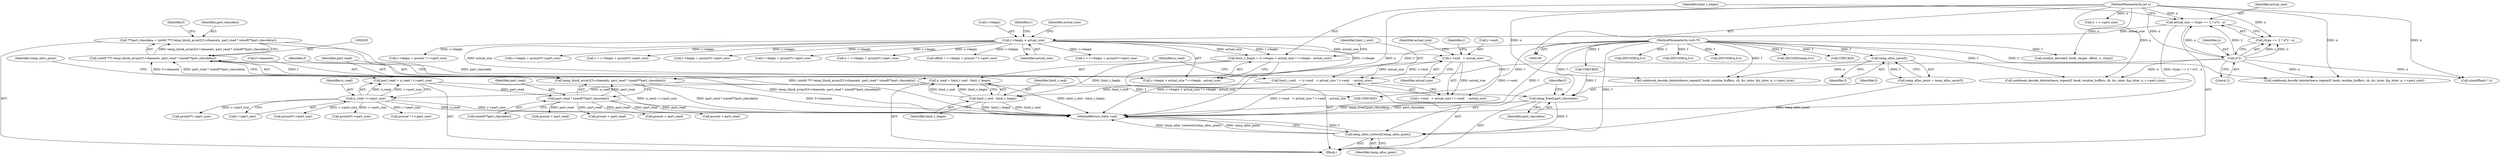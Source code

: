 digraph "0_stb_244d83bc3d859293f55812d48b3db168e581f6ab@pointer" {
"1000200" [label="(Call,***part_classdata = (uint8 ***) temp_block_array(f,f->channels, part_read * sizeof(**part_classdata)))"];
"1000202" [label="(Call,(uint8 ***) temp_block_array(f,f->channels, part_read * sizeof(**part_classdata)))"];
"1000204" [label="(Call,temp_block_array(f,f->channels, part_read * sizeof(**part_classdata)))"];
"1000197" [label="(Call,temp_alloc_save(f))"];
"1000101" [label="(MethodParameterIn,vorb *f)"];
"1000209" [label="(Call,part_read * sizeof(**part_classdata))"];
"1000187" [label="(Call,part_read = n_read / r->part_size)"];
"1000189" [label="(Call,n_read / r->part_size)"];
"1000181" [label="(Call,n_read = limit_r_end - limit_r_begin)"];
"1000183" [label="(Call,limit_r_end - limit_r_begin)"];
"1000168" [label="(Call,limit_r_end   = (r->end   < actual_size ? r->end   : actual_size))"];
"1000171" [label="(Call,r->end   < actual_size)"];
"1000158" [label="(Call,r->begin < actual_size)"];
"1000144" [label="(Call,actual_size = rtype == 2 ? n*2 : n)"];
"1000150" [label="(Call,n*2)"];
"1000104" [label="(MethodParameterIn,int n)"];
"1000155" [label="(Call,limit_r_begin = (r->begin < actual_size ? r->begin : actual_size))"];
"1000961" [label="(Call,temp_free(f,part_classdata))"];
"1000964" [label="(Call,temp_alloc_restore(f,temp_alloc_point))"];
"1000948" [label="(Call,residue_decode(f, book, target, offset, n, rtype))"];
"1000177" [label="(Identifier,r)"];
"1000215" [label="(Call,CHECK(f))"];
"1000236" [label="(Call,sizeof(float) * n)"];
"1000472" [label="(Call,pcount*r->part_size)"];
"1000216" [label="(Identifier,f)"];
"1000171" [label="(Call,r->end   < actual_size)"];
"1000172" [label="(Call,r->end)"];
"1000800" [label="(Call,pcount < part_read)"];
"1000304" [label="(Call,pcount*r->part_size)"];
"1000293" [label="(Call,pcount < part_read)"];
"1000628" [label="(Call,pcount*r->part_size)"];
"1000145" [label="(Identifier,actual_size)"];
"1000962" [label="(Identifier,f)"];
"1000624" [label="(Call,r->begin + pcount*r->part_size)"];
"1000184" [label="(Identifier,limit_r_end)"];
"1000104" [label="(MethodParameterIn,int n)"];
"1000461" [label="(Call,pcount < part_read)"];
"1000156" [label="(Identifier,limit_r_begin)"];
"1000927" [label="(Call,pcount * r->part_size)"];
"1000183" [label="(Call,limit_r_end - limit_r_begin)"];
"1000959" [label="(Call,CHECK(f))"];
"1000151" [label="(Identifier,n)"];
"1000836" [label="(Call,DECODE(temp,f,c))"];
"1000166" [label="(Identifier,actual_size)"];
"1000187" [label="(Call,part_read = n_read / r->part_size)"];
"1000421" [label="(Call,codebook_decode_deinterleave_repeat(f, book, residue_buffers, ch, &c_inter, &p_inter, n, r->part_size))"];
"1000158" [label="(Call,r->begin < actual_size)"];
"1000466" [label="(Call,z = r->begin + pcount*r->part_size)"];
"1000182" [label="(Identifier,n_read)"];
"1000205" [label="(Identifier,f)"];
"1000206" [label="(Call,f->channels)"];
"1000211" [label="(Call,sizeof(**part_classdata))"];
"1000175" [label="(Identifier,actual_size)"];
"1000196" [label="(Identifier,temp_alloc_point)"];
"1000152" [label="(Literal,2)"];
"1000202" [label="(Call,(uint8 ***) temp_block_array(f,f->channels, part_read * sizeof(**part_classdata)))"];
"1000779" [label="(Call,CHECK(f))"];
"1000185" [label="(Identifier,limit_r_begin)"];
"1000168" [label="(Call,limit_r_end   = (r->end   < actual_size ? r->end   : actual_size))"];
"1000585" [label="(Call,codebook_decode_deinterleave_repeat(f, book, residue_buffers, ch, &c_inter, &p_inter, n, r->part_size))"];
"1000921" [label="(Call,offset = r->begin + pcount * r->part_size)"];
"1000188" [label="(Identifier,part_read)"];
"1000966" [label="(Identifier,temp_alloc_point)"];
"1000159" [label="(Call,r->begin)"];
"1000189" [label="(Call,n_read / r->part_size)"];
"1000162" [label="(Identifier,actual_size)"];
"1000501" [label="(Call,DECODE(q,f,c))"];
"1000146" [label="(Call,rtype == 2 ? n*2 : n)"];
"1000150" [label="(Call,n*2)"];
"1000190" [label="(Identifier,n_read)"];
"1000191" [label="(Call,r->part_size)"];
"1000169" [label="(Identifier,limit_r_end)"];
"1000210" [label="(Identifier,part_read)"];
"1000337" [label="(Call,DECODE(q,f,c))"];
"1000157" [label="(Call,r->begin < actual_size ? r->begin : actual_size)"];
"1000961" [label="(Call,temp_free(f,part_classdata))"];
"1000195" [label="(Call,temp_alloc_point = temp_alloc_save(f))"];
"1000107" [label="(Block,)"];
"1000181" [label="(Call,n_read = limit_r_end - limit_r_begin)"];
"1000622" [label="(Call,z = r->begin + pcount*r->part_size)"];
"1000661" [label="(Call,DECODE(q,f,c))"];
"1000155" [label="(Call,limit_r_begin = (r->begin < actual_size ? r->begin : actual_size))"];
"1000209" [label="(Call,part_read * sizeof(**part_classdata))"];
"1000204" [label="(Call,temp_block_array(f,f->channels, part_read * sizeof(**part_classdata)))"];
"1000923" [label="(Call,r->begin + pcount * r->part_size)"];
"1000965" [label="(Identifier,f)"];
"1000933" [label="(Call,n = r->part_size)"];
"1000468" [label="(Call,r->begin + pcount*r->part_size)"];
"1000298" [label="(Call,z = r->begin + pcount*r->part_size)"];
"1000617" [label="(Call,pcount < part_read)"];
"1000144" [label="(Call,actual_size = rtype == 2 ? n*2 : n)"];
"1000179" [label="(Identifier,actual_size)"];
"1000201" [label="(Identifier,part_classdata)"];
"1000300" [label="(Call,r->begin + pcount*r->part_size)"];
"1000164" [label="(Identifier,r)"];
"1000964" [label="(Call,temp_alloc_restore(f,temp_alloc_point))"];
"1000170" [label="(Call,r->end   < actual_size ? r->end   : actual_size)"];
"1000101" [label="(MethodParameterIn,vorb *f)"];
"1000967" [label="(MethodReturn,static void)"];
"1000745" [label="(Call,codebook_decode_deinterleave_repeat(f, book, residue_buffers, ch, &c_inter, &p_inter, n, r->part_size))"];
"1000197" [label="(Call,temp_alloc_save(f))"];
"1000200" [label="(Call,***part_classdata = (uint8 ***) temp_block_array(f,f->channels, part_read * sizeof(**part_classdata)))"];
"1000198" [label="(Identifier,f)"];
"1000963" [label="(Identifier,part_classdata)"];
"1000200" -> "1000107"  [label="AST: "];
"1000200" -> "1000202"  [label="CFG: "];
"1000201" -> "1000200"  [label="AST: "];
"1000202" -> "1000200"  [label="AST: "];
"1000216" -> "1000200"  [label="CFG: "];
"1000200" -> "1000967"  [label="DDG: (uint8 ***) temp_block_array(f,f->channels, part_read * sizeof(**part_classdata))"];
"1000202" -> "1000200"  [label="DDG: temp_block_array(f,f->channels, part_read * sizeof(**part_classdata))"];
"1000200" -> "1000961"  [label="DDG: part_classdata"];
"1000202" -> "1000204"  [label="CFG: "];
"1000203" -> "1000202"  [label="AST: "];
"1000204" -> "1000202"  [label="AST: "];
"1000202" -> "1000967"  [label="DDG: temp_block_array(f,f->channels, part_read * sizeof(**part_classdata))"];
"1000204" -> "1000202"  [label="DDG: f"];
"1000204" -> "1000202"  [label="DDG: f->channels"];
"1000204" -> "1000202"  [label="DDG: part_read * sizeof(**part_classdata)"];
"1000204" -> "1000209"  [label="CFG: "];
"1000205" -> "1000204"  [label="AST: "];
"1000206" -> "1000204"  [label="AST: "];
"1000209" -> "1000204"  [label="AST: "];
"1000204" -> "1000967"  [label="DDG: part_read * sizeof(**part_classdata)"];
"1000204" -> "1000967"  [label="DDG: f->channels"];
"1000197" -> "1000204"  [label="DDG: f"];
"1000101" -> "1000204"  [label="DDG: f"];
"1000209" -> "1000204"  [label="DDG: part_read"];
"1000204" -> "1000215"  [label="DDG: f"];
"1000197" -> "1000195"  [label="AST: "];
"1000197" -> "1000198"  [label="CFG: "];
"1000198" -> "1000197"  [label="AST: "];
"1000195" -> "1000197"  [label="CFG: "];
"1000197" -> "1000195"  [label="DDG: f"];
"1000101" -> "1000197"  [label="DDG: f"];
"1000101" -> "1000100"  [label="AST: "];
"1000101" -> "1000967"  [label="DDG: f"];
"1000101" -> "1000215"  [label="DDG: f"];
"1000101" -> "1000337"  [label="DDG: f"];
"1000101" -> "1000421"  [label="DDG: f"];
"1000101" -> "1000501"  [label="DDG: f"];
"1000101" -> "1000585"  [label="DDG: f"];
"1000101" -> "1000661"  [label="DDG: f"];
"1000101" -> "1000745"  [label="DDG: f"];
"1000101" -> "1000779"  [label="DDG: f"];
"1000101" -> "1000836"  [label="DDG: f"];
"1000101" -> "1000948"  [label="DDG: f"];
"1000101" -> "1000959"  [label="DDG: f"];
"1000101" -> "1000961"  [label="DDG: f"];
"1000101" -> "1000964"  [label="DDG: f"];
"1000209" -> "1000211"  [label="CFG: "];
"1000210" -> "1000209"  [label="AST: "];
"1000211" -> "1000209"  [label="AST: "];
"1000209" -> "1000967"  [label="DDG: part_read"];
"1000187" -> "1000209"  [label="DDG: part_read"];
"1000209" -> "1000293"  [label="DDG: part_read"];
"1000209" -> "1000461"  [label="DDG: part_read"];
"1000209" -> "1000617"  [label="DDG: part_read"];
"1000209" -> "1000800"  [label="DDG: part_read"];
"1000187" -> "1000107"  [label="AST: "];
"1000187" -> "1000189"  [label="CFG: "];
"1000188" -> "1000187"  [label="AST: "];
"1000189" -> "1000187"  [label="AST: "];
"1000196" -> "1000187"  [label="CFG: "];
"1000187" -> "1000967"  [label="DDG: n_read / r->part_size"];
"1000189" -> "1000187"  [label="DDG: n_read"];
"1000189" -> "1000187"  [label="DDG: r->part_size"];
"1000189" -> "1000191"  [label="CFG: "];
"1000190" -> "1000189"  [label="AST: "];
"1000191" -> "1000189"  [label="AST: "];
"1000189" -> "1000967"  [label="DDG: n_read"];
"1000189" -> "1000967"  [label="DDG: r->part_size"];
"1000181" -> "1000189"  [label="DDG: n_read"];
"1000189" -> "1000304"  [label="DDG: r->part_size"];
"1000189" -> "1000472"  [label="DDG: r->part_size"];
"1000189" -> "1000628"  [label="DDG: r->part_size"];
"1000189" -> "1000927"  [label="DDG: r->part_size"];
"1000181" -> "1000107"  [label="AST: "];
"1000181" -> "1000183"  [label="CFG: "];
"1000182" -> "1000181"  [label="AST: "];
"1000183" -> "1000181"  [label="AST: "];
"1000188" -> "1000181"  [label="CFG: "];
"1000181" -> "1000967"  [label="DDG: limit_r_end - limit_r_begin"];
"1000183" -> "1000181"  [label="DDG: limit_r_end"];
"1000183" -> "1000181"  [label="DDG: limit_r_begin"];
"1000183" -> "1000185"  [label="CFG: "];
"1000184" -> "1000183"  [label="AST: "];
"1000185" -> "1000183"  [label="AST: "];
"1000183" -> "1000967"  [label="DDG: limit_r_begin"];
"1000183" -> "1000967"  [label="DDG: limit_r_end"];
"1000168" -> "1000183"  [label="DDG: limit_r_end"];
"1000155" -> "1000183"  [label="DDG: limit_r_begin"];
"1000168" -> "1000107"  [label="AST: "];
"1000168" -> "1000170"  [label="CFG: "];
"1000169" -> "1000168"  [label="AST: "];
"1000170" -> "1000168"  [label="AST: "];
"1000182" -> "1000168"  [label="CFG: "];
"1000168" -> "1000967"  [label="DDG: r->end   < actual_size ? r->end   : actual_size"];
"1000171" -> "1000168"  [label="DDG: r->end"];
"1000171" -> "1000168"  [label="DDG: actual_size"];
"1000171" -> "1000170"  [label="AST: "];
"1000171" -> "1000175"  [label="CFG: "];
"1000172" -> "1000171"  [label="AST: "];
"1000175" -> "1000171"  [label="AST: "];
"1000177" -> "1000171"  [label="CFG: "];
"1000179" -> "1000171"  [label="CFG: "];
"1000158" -> "1000171"  [label="DDG: actual_size"];
"1000171" -> "1000170"  [label="DDG: r->end"];
"1000171" -> "1000170"  [label="DDG: actual_size"];
"1000158" -> "1000157"  [label="AST: "];
"1000158" -> "1000162"  [label="CFG: "];
"1000159" -> "1000158"  [label="AST: "];
"1000162" -> "1000158"  [label="AST: "];
"1000164" -> "1000158"  [label="CFG: "];
"1000166" -> "1000158"  [label="CFG: "];
"1000158" -> "1000155"  [label="DDG: r->begin"];
"1000158" -> "1000155"  [label="DDG: actual_size"];
"1000144" -> "1000158"  [label="DDG: actual_size"];
"1000158" -> "1000157"  [label="DDG: r->begin"];
"1000158" -> "1000157"  [label="DDG: actual_size"];
"1000158" -> "1000298"  [label="DDG: r->begin"];
"1000158" -> "1000300"  [label="DDG: r->begin"];
"1000158" -> "1000466"  [label="DDG: r->begin"];
"1000158" -> "1000468"  [label="DDG: r->begin"];
"1000158" -> "1000622"  [label="DDG: r->begin"];
"1000158" -> "1000624"  [label="DDG: r->begin"];
"1000158" -> "1000921"  [label="DDG: r->begin"];
"1000158" -> "1000923"  [label="DDG: r->begin"];
"1000144" -> "1000107"  [label="AST: "];
"1000144" -> "1000146"  [label="CFG: "];
"1000145" -> "1000144"  [label="AST: "];
"1000146" -> "1000144"  [label="AST: "];
"1000156" -> "1000144"  [label="CFG: "];
"1000144" -> "1000967"  [label="DDG: rtype == 2 ? n*2 : n"];
"1000150" -> "1000144"  [label="DDG: n"];
"1000150" -> "1000144"  [label="DDG: 2"];
"1000104" -> "1000144"  [label="DDG: n"];
"1000150" -> "1000146"  [label="AST: "];
"1000150" -> "1000152"  [label="CFG: "];
"1000151" -> "1000150"  [label="AST: "];
"1000152" -> "1000150"  [label="AST: "];
"1000146" -> "1000150"  [label="CFG: "];
"1000150" -> "1000146"  [label="DDG: n"];
"1000150" -> "1000146"  [label="DDG: 2"];
"1000104" -> "1000150"  [label="DDG: n"];
"1000150" -> "1000236"  [label="DDG: n"];
"1000150" -> "1000421"  [label="DDG: n"];
"1000150" -> "1000585"  [label="DDG: n"];
"1000150" -> "1000745"  [label="DDG: n"];
"1000104" -> "1000100"  [label="AST: "];
"1000104" -> "1000967"  [label="DDG: n"];
"1000104" -> "1000146"  [label="DDG: n"];
"1000104" -> "1000236"  [label="DDG: n"];
"1000104" -> "1000421"  [label="DDG: n"];
"1000104" -> "1000585"  [label="DDG: n"];
"1000104" -> "1000745"  [label="DDG: n"];
"1000104" -> "1000933"  [label="DDG: n"];
"1000104" -> "1000948"  [label="DDG: n"];
"1000155" -> "1000107"  [label="AST: "];
"1000155" -> "1000157"  [label="CFG: "];
"1000156" -> "1000155"  [label="AST: "];
"1000157" -> "1000155"  [label="AST: "];
"1000169" -> "1000155"  [label="CFG: "];
"1000155" -> "1000967"  [label="DDG: r->begin < actual_size ? r->begin : actual_size"];
"1000961" -> "1000107"  [label="AST: "];
"1000961" -> "1000963"  [label="CFG: "];
"1000962" -> "1000961"  [label="AST: "];
"1000963" -> "1000961"  [label="AST: "];
"1000965" -> "1000961"  [label="CFG: "];
"1000961" -> "1000967"  [label="DDG: temp_free(f,part_classdata)"];
"1000961" -> "1000967"  [label="DDG: part_classdata"];
"1000959" -> "1000961"  [label="DDG: f"];
"1000961" -> "1000964"  [label="DDG: f"];
"1000964" -> "1000107"  [label="AST: "];
"1000964" -> "1000966"  [label="CFG: "];
"1000965" -> "1000964"  [label="AST: "];
"1000966" -> "1000964"  [label="AST: "];
"1000967" -> "1000964"  [label="CFG: "];
"1000964" -> "1000967"  [label="DDG: f"];
"1000964" -> "1000967"  [label="DDG: temp_alloc_restore(f,temp_alloc_point)"];
"1000964" -> "1000967"  [label="DDG: temp_alloc_point"];
"1000195" -> "1000964"  [label="DDG: temp_alloc_point"];
}
